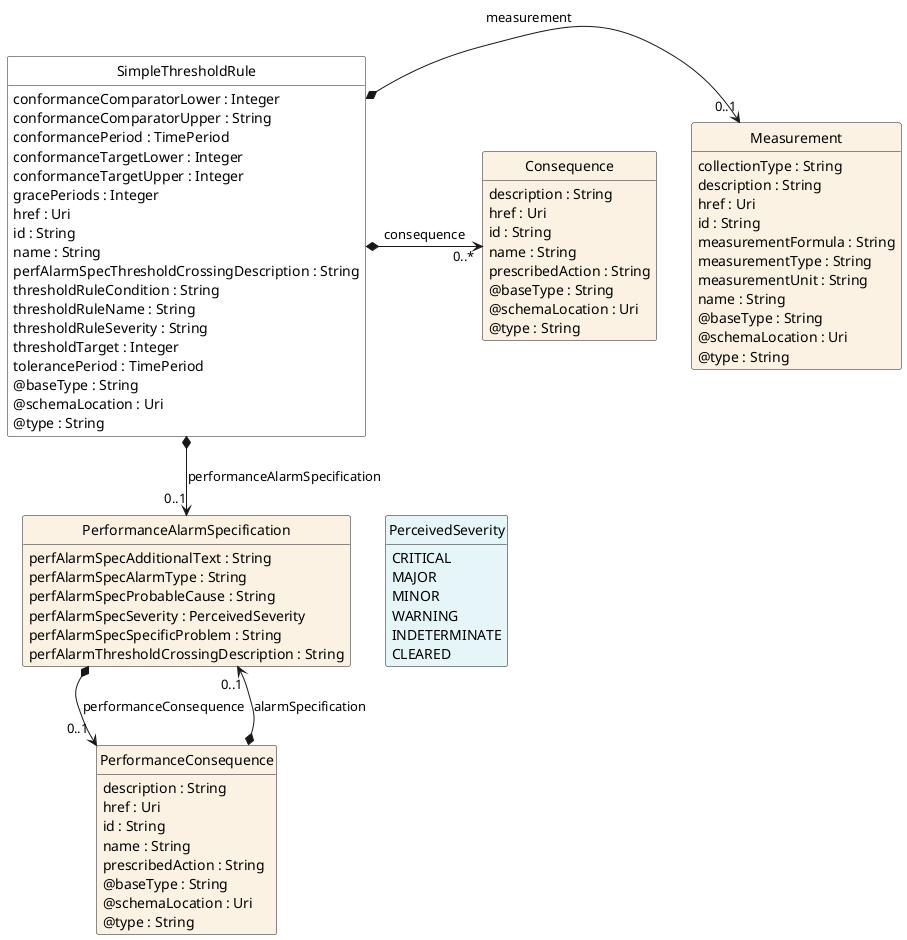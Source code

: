 @startuml
hide circle
hide methods
hide stereotype
show <<Enumeration>> stereotype
skinparam class {
   BackgroundColor<<Enumeration>> #E6F5F7
   BackgroundColor<<Ref>> #FFFFE0
   BackgroundColor<<Pivot>> #FFFFFFF
   BackgroundColor<<SimpleType>> #E2F0DA
   BackgroundColor #FCF2E3
}

class SimpleThresholdRule <<Pivot>> {
    conformanceComparatorLower : Integer
    conformanceComparatorUpper : String
    conformancePeriod : TimePeriod
    conformanceTargetLower : Integer
    conformanceTargetUpper : Integer
    gracePeriods : Integer
    href : Uri
    id : String
    name : String
    perfAlarmSpecThresholdCrossingDescription : String
    thresholdRuleCondition : String
    thresholdRuleName : String
    thresholdRuleSeverity : String
    thresholdTarget : Integer
    tolerancePeriod : TimePeriod
    @baseType : String
    @schemaLocation : Uri
    @type : String
}

class Consequence  {
    description : String
    href : Uri
    id : String
    name : String
    prescribedAction : String
    @baseType : String
    @schemaLocation : Uri
    @type : String
}

class Measurement  {
    collectionType : String
    description : String
    href : Uri
    id : String
    measurementFormula : String
    measurementType : String
    measurementUnit : String
    name : String
    @baseType : String
    @schemaLocation : Uri
    @type : String
}

class PerformanceAlarmSpecification  {
    perfAlarmSpecAdditionalText : String
    perfAlarmSpecAlarmType : String
    perfAlarmSpecProbableCause : String
    perfAlarmSpecSeverity : PerceivedSeverity
    perfAlarmSpecSpecificProblem : String
    perfAlarmThresholdCrossingDescription : String
}

class PerceivedSeverity <<Enumeration>> {
    CRITICAL
    MAJOR
    MINOR
    WARNING
    INDETERMINATE
    CLEARED
}

class PerformanceConsequence  {
    description : String
    href : Uri
    id : String
    name : String
    prescribedAction : String
    @baseType : String
    @schemaLocation : Uri
    @type : String
}

SimpleThresholdRule *-->  "0..1" PerformanceAlarmSpecification : performanceAlarmSpecification

PerformanceAlarmSpecification -right[hidden]-> PerceivedSeverity

PerformanceAlarmSpecification *-->  "0..1" PerformanceConsequence : performanceConsequence

PerformanceAlarmSpecification "0..1" <--* PerformanceConsequence : alarmSpecification

Measurement "0..1" <-left-* SimpleThresholdRule : measurement

SimpleThresholdRule *-right-> "0..*" Consequence : consequence

@enduml